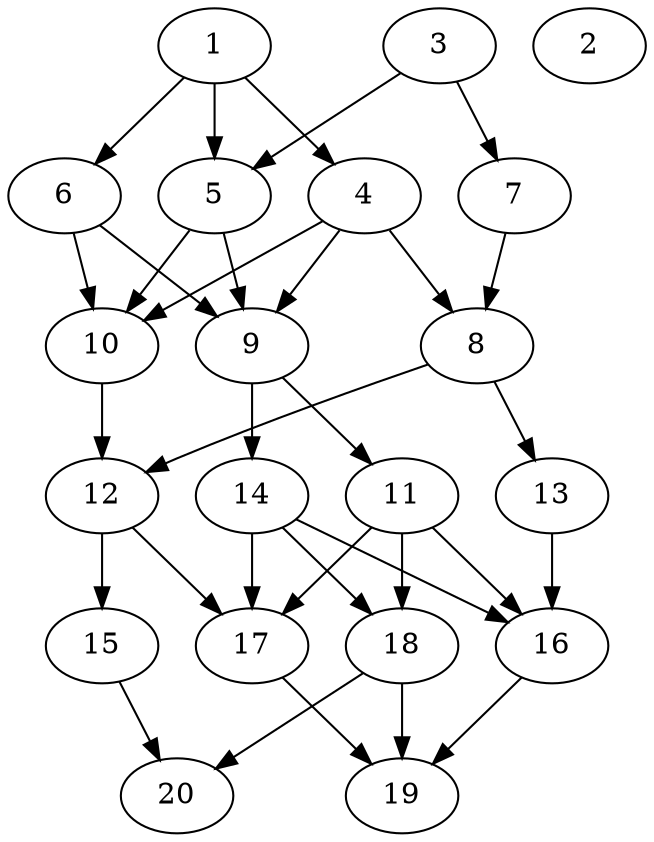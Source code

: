 // DAG automatically generated by daggen at Thu Oct  3 13:58:43 2019
// ./daggen --dot -n 20 --ccr 0.3 --fat 0.5 --regular 0.7 --density 0.7 --mindata 5242880 --maxdata 52428800 
digraph G {
  1 [size="139356160", alpha="0.07", expect_size="41806848"] 
  1 -> 4 [size ="41806848"]
  1 -> 5 [size ="41806848"]
  1 -> 6 [size ="41806848"]
  2 [size="91429547", alpha="0.07", expect_size="27428864"] 
  3 [size="132608000", alpha="0.19", expect_size="39782400"] 
  3 -> 5 [size ="39782400"]
  3 -> 7 [size ="39782400"]
  4 [size="156354560", alpha="0.11", expect_size="46906368"] 
  4 -> 8 [size ="46906368"]
  4 -> 9 [size ="46906368"]
  4 -> 10 [size ="46906368"]
  5 [size="136178347", alpha="0.13", expect_size="40853504"] 
  5 -> 9 [size ="40853504"]
  5 -> 10 [size ="40853504"]
  6 [size="139554133", alpha="0.00", expect_size="41866240"] 
  6 -> 9 [size ="41866240"]
  6 -> 10 [size ="41866240"]
  7 [size="149865813", alpha="0.18", expect_size="44959744"] 
  7 -> 8 [size ="44959744"]
  8 [size="116142080", alpha="0.16", expect_size="34842624"] 
  8 -> 12 [size ="34842624"]
  8 -> 13 [size ="34842624"]
  9 [size="80100693", alpha="0.11", expect_size="24030208"] 
  9 -> 11 [size ="24030208"]
  9 -> 14 [size ="24030208"]
  10 [size="96426667", alpha="0.06", expect_size="28928000"] 
  10 -> 12 [size ="28928000"]
  11 [size="172137813", alpha="0.17", expect_size="51641344"] 
  11 -> 16 [size ="51641344"]
  11 -> 17 [size ="51641344"]
  11 -> 18 [size ="51641344"]
  12 [size="69659307", alpha="0.08", expect_size="20897792"] 
  12 -> 15 [size ="20897792"]
  12 -> 17 [size ="20897792"]
  13 [size="128047787", alpha="0.04", expect_size="38414336"] 
  13 -> 16 [size ="38414336"]
  14 [size="117459627", alpha="0.09", expect_size="35237888"] 
  14 -> 16 [size ="35237888"]
  14 -> 17 [size ="35237888"]
  14 -> 18 [size ="35237888"]
  15 [size="48442027", alpha="0.17", expect_size="14532608"] 
  15 -> 20 [size ="14532608"]
  16 [size="150111573", alpha="0.04", expect_size="45033472"] 
  16 -> 19 [size ="45033472"]
  17 [size="151862613", alpha="0.12", expect_size="45558784"] 
  17 -> 19 [size ="45558784"]
  18 [size="133905067", alpha="0.18", expect_size="40171520"] 
  18 -> 19 [size ="40171520"]
  18 -> 20 [size ="40171520"]
  19 [size="104465067", alpha="0.07", expect_size="31339520"] 
  20 [size="33119573", alpha="0.15", expect_size="9935872"] 
}
